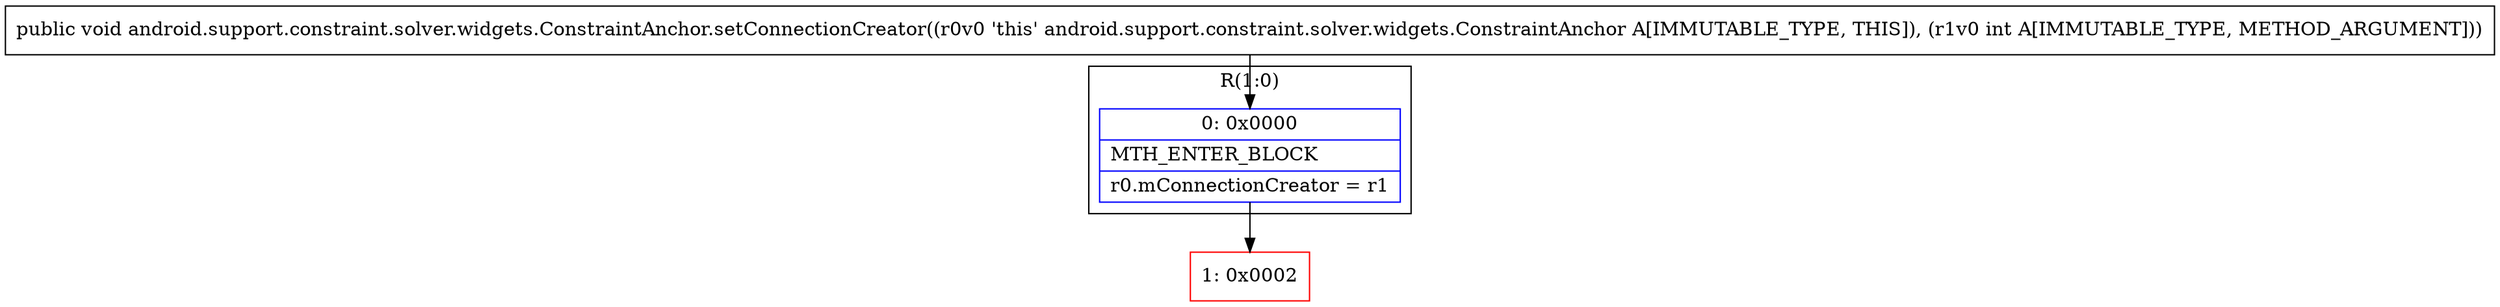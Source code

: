 digraph "CFG forandroid.support.constraint.solver.widgets.ConstraintAnchor.setConnectionCreator(I)V" {
subgraph cluster_Region_1424360540 {
label = "R(1:0)";
node [shape=record,color=blue];
Node_0 [shape=record,label="{0\:\ 0x0000|MTH_ENTER_BLOCK\l|r0.mConnectionCreator = r1\l}"];
}
Node_1 [shape=record,color=red,label="{1\:\ 0x0002}"];
MethodNode[shape=record,label="{public void android.support.constraint.solver.widgets.ConstraintAnchor.setConnectionCreator((r0v0 'this' android.support.constraint.solver.widgets.ConstraintAnchor A[IMMUTABLE_TYPE, THIS]), (r1v0 int A[IMMUTABLE_TYPE, METHOD_ARGUMENT])) }"];
MethodNode -> Node_0;
Node_0 -> Node_1;
}

